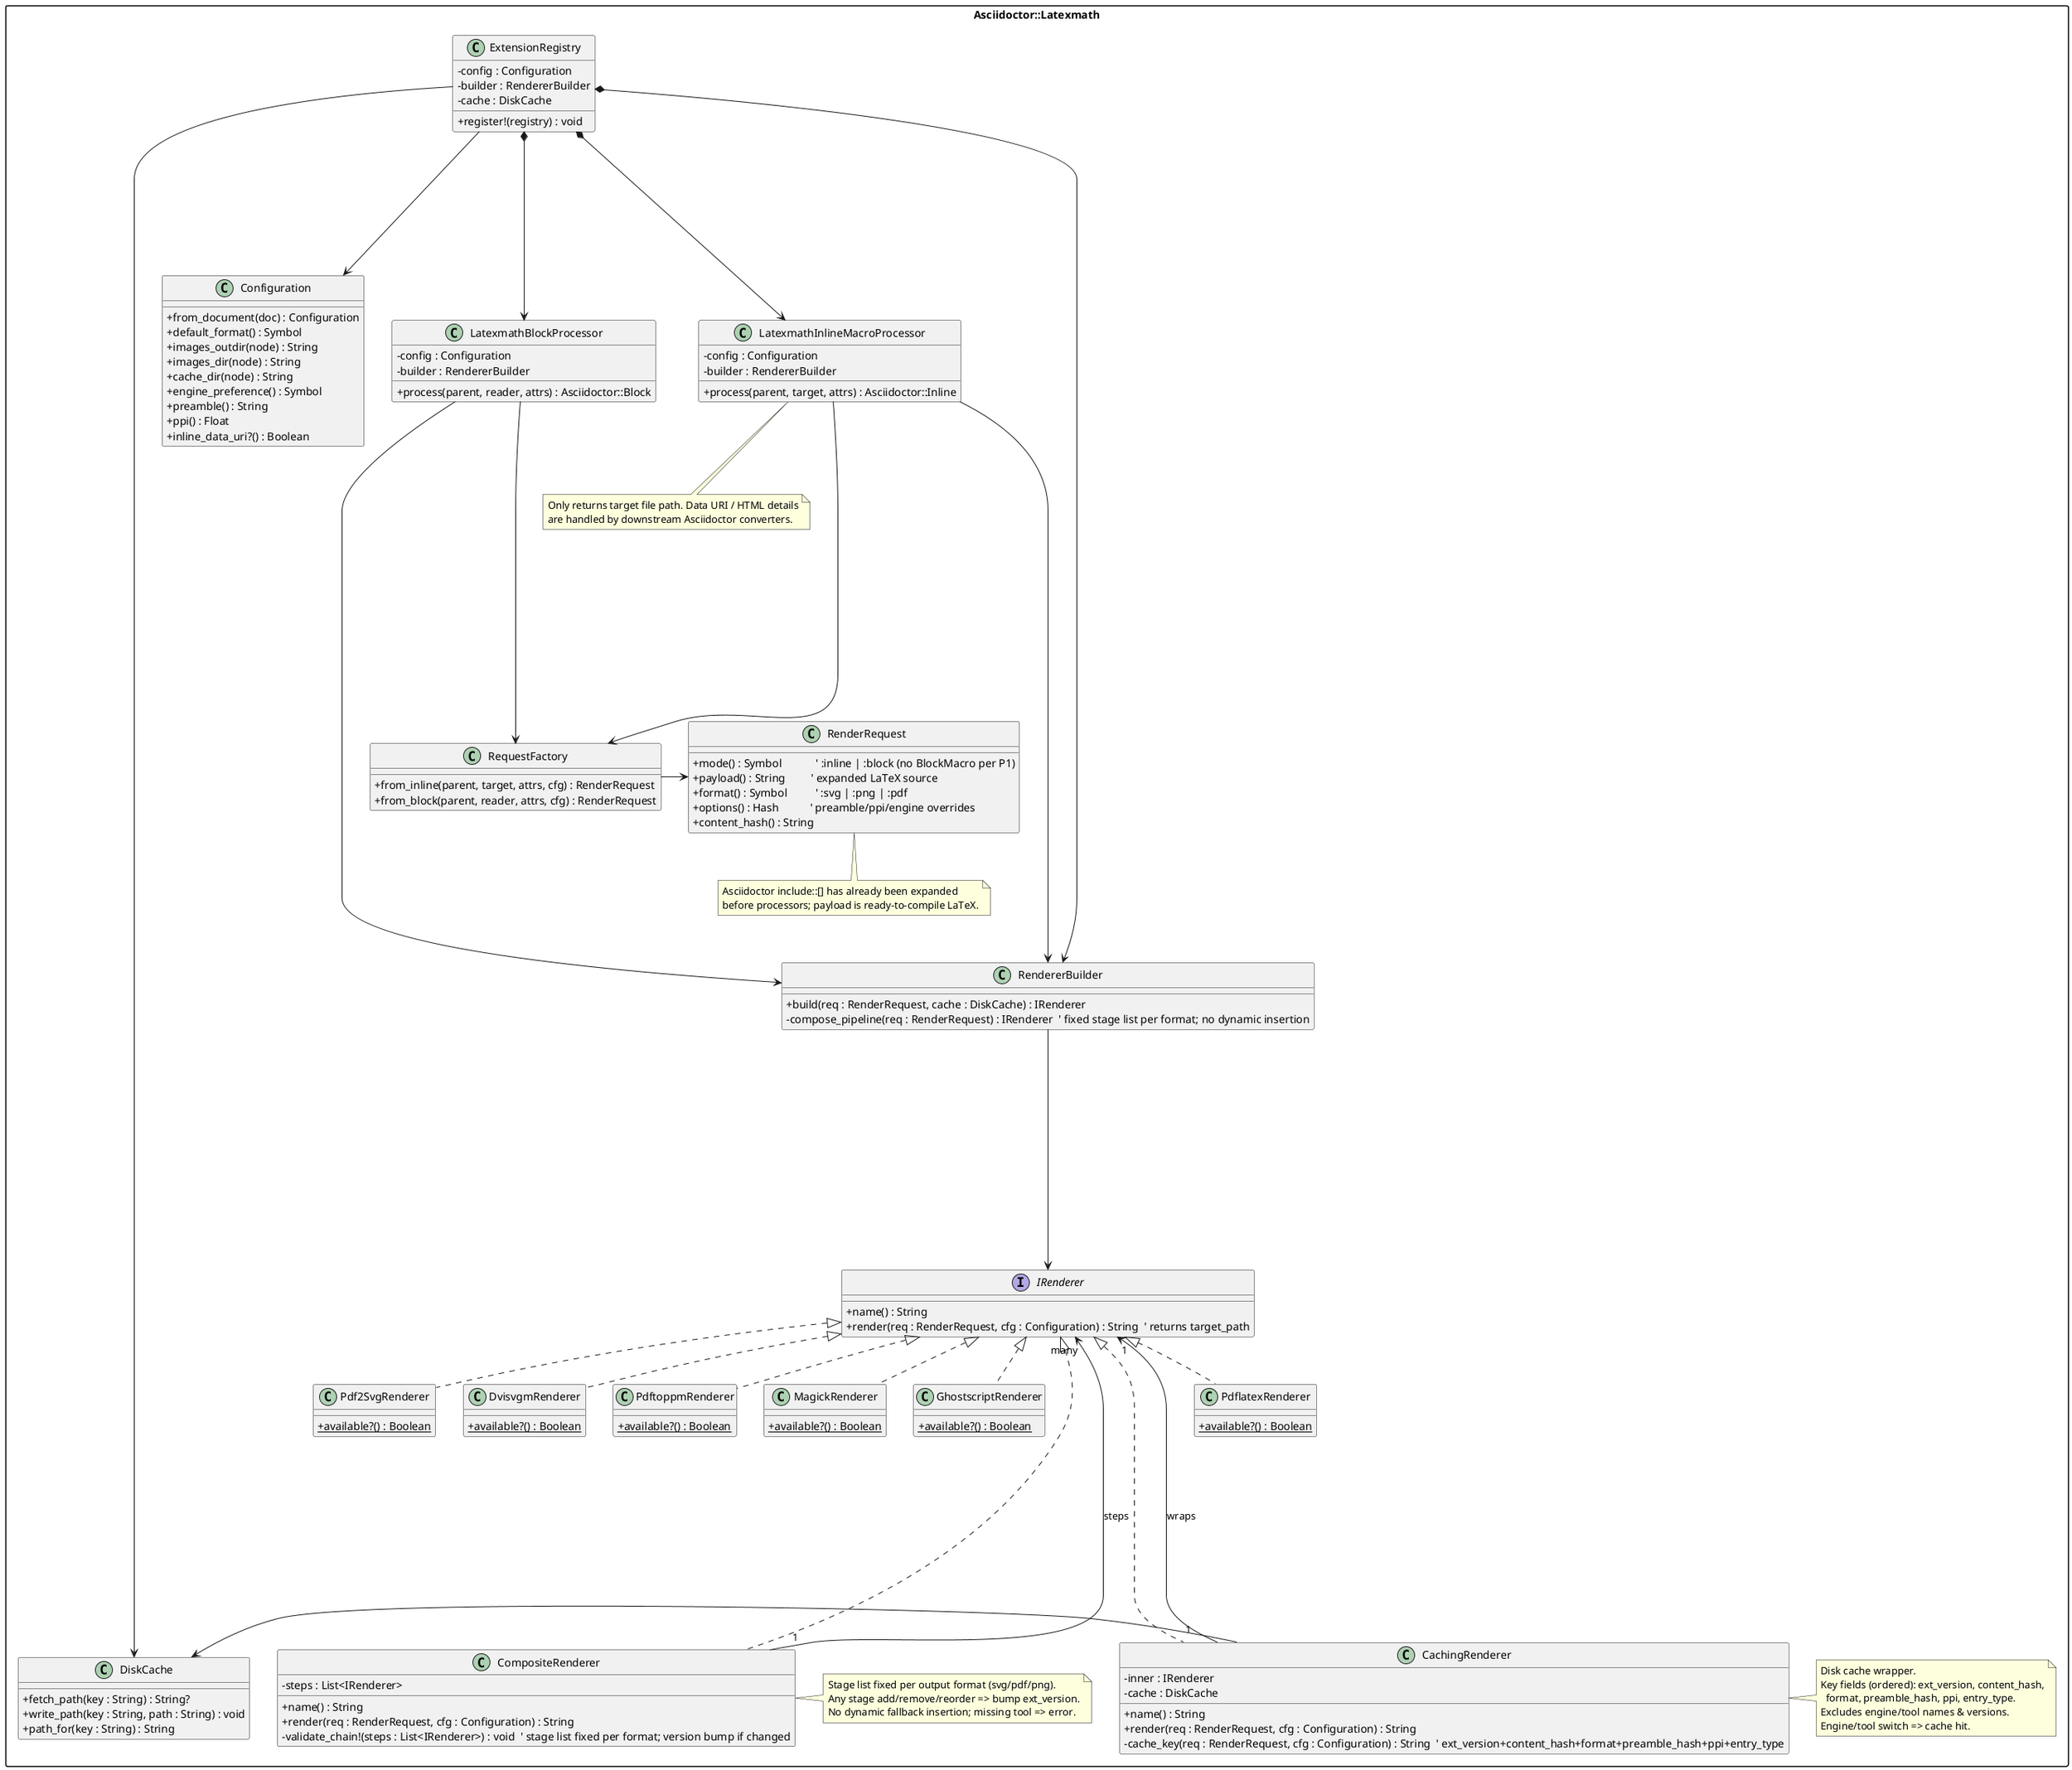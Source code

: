 @startuml asciidoctor-latexmath Class Diagram (Top→Down Layout v2)
skinparam packageStyle rectangle
skinparam classAttributeIconSize 0
top to bottom direction

package "Asciidoctor::Latexmath" {

  ' ====== Layer 0: Entry ======
  class ExtensionRegistry {
    +register!(registry) : void
    -config : Configuration
    -builder : RendererBuilder
    -cache : DiskCache
  }

  ' ====== Layer 1: Wiring & Config ======
  class Configuration {
    +from_document(doc) : Configuration
    +default_format() : Symbol
    +images_outdir(node) : String
    +images_dir(node) : String
    +cache_dir(node) : String
    +engine_preference() : Symbol
    +preamble() : String
    +ppi() : Float
    +inline_data_uri?() : Boolean
  }

  class RendererBuilder {
    +build(req : RenderRequest, cache : DiskCache) : IRenderer
    -compose_pipeline(req : RenderRequest) : IRenderer  ' fixed stage list per format; no dynamic insertion
  }

  class DiskCache {
    +fetch_path(key : String) : String?
    +write_path(key : String, path : String) : void
    +path_for(key : String) : String
  }

  ' ====== Layer 2: Processors ======
  class LatexmathInlineMacroProcessor {
    +process(parent, target, attrs) : Asciidoctor::Inline
    -config : Configuration
    -builder : RendererBuilder
  }

  class LatexmathBlockProcessor {
    +process(parent, reader, attrs) : Asciidoctor::Block
    -config : Configuration
    -builder : RendererBuilder
  }

  ' ====== Layer 3: Request ======
  class RequestFactory {
    +from_inline(parent, target, attrs, cfg) : RenderRequest
    +from_block(parent, reader, attrs, cfg) : RenderRequest
  }

  class RenderRequest {
    +mode() : Symbol            ' :inline | :block (no BlockMacro per P1)
    +payload() : String         ' expanded LaTeX source
    +format() : Symbol          ' :svg | :png | :pdf
    +options() : Hash           ' preamble/ppi/engine overrides
    +content_hash() : String
  }

  ' ====== Layer 4: Renderer Abstractions ======
  interface IRenderer {
    +name() : String
    +render(req : RenderRequest, cfg : Configuration) : String  ' returns target_path
  }

  class CompositeRenderer {
    +name() : String
    +render(req : RenderRequest, cfg : Configuration) : String
    -steps : List<IRenderer>
    -validate_chain!(steps : List<IRenderer>) : void  ' stage list fixed per format; version bump if changed
  }

  class CachingRenderer {
    +name() : String
    +render(req : RenderRequest, cfg : Configuration) : String
    -inner : IRenderer
    -cache : DiskCache
    -cache_key(req : RenderRequest, cfg : Configuration) : String  ' ext_version+content_hash+format+preamble_hash+ppi+entry_type
  }

  ' ====== Layer 5: Concrete Renderers ======
  class PdflatexRenderer {
    {static} +available?() : Boolean
  }

  class Pdf2SvgRenderer {
    {static} +available?() : Boolean
  }

  class DvisvgmRenderer {
    {static} +available?() : Boolean
  }

  class PdftoppmRenderer {
    {static} +available?() : Boolean
  }

  class MagickRenderer {
    {static} +available?() : Boolean
  }

  class GhostscriptRenderer {
    {static} +available?() : Boolean
  }

  ' ====== Hierarchy & Directional Layout ======

  ' Composition/ownership from top to lower layers
  ExtensionRegistry *----> RendererBuilder
  ExtensionRegistry *----> LatexmathInlineMacroProcessor
  ExtensionRegistry *----> LatexmathBlockProcessor

  ' Registry knows config & cache
  ExtensionRegistry ----> Configuration
  ExtensionRegistry ----> DiskCache

  ' Processors depend on Builder
  LatexmathInlineMacroProcessor ----down----> RendererBuilder
  LatexmathBlockProcessor ----down----> RendererBuilder

  ' Processors create requests
  LatexmathInlineMacroProcessor ---down---> RequestFactory
  LatexmathBlockProcessor ---down---> RequestFactory

  RequestFactory ---right---> RenderRequest

  ' Builder produces a Renderer
  RendererBuilder ---down---> IRenderer

  ' Implementation relationships (interface above, classes below)
  IRenderer <|.. CompositeRenderer
  IRenderer <|.. CachingRenderer
  IRenderer <|.. PdflatexRenderer
  IRenderer <|.. Pdf2SvgRenderer
  IRenderer <|.. DvisvgmRenderer
  IRenderer <|.. PdftoppmRenderer
  IRenderer <|.. MagickRenderer
  IRenderer <|.. GhostscriptRenderer

  ' Renderer compositions/wrapping
  CompositeRenderer "1" ---up---> "many" IRenderer : steps
  CachingRenderer "1" ---up---> "1" IRenderer : wraps
  CachingRenderer ---right---> DiskCache

  ' ====== Notes ======
  note right of CompositeRenderer
    Stage list fixed per output format (svg/pdf/png).
    Any stage add/remove/reorder => bump ext_version.
    No dynamic fallback insertion; missing tool => error.
  end note

  note right of CachingRenderer
    Disk cache wrapper.
    Key fields (ordered): ext_version, content_hash,
      format, preamble_hash, ppi, entry_type.
    Excludes engine/tool names & versions.
    Engine/tool switch => cache hit.
  end note

  note bottom of RenderRequest
    Asciidoctor include::[] has already been expanded
    before processors; payload is ready-to-compile LaTeX.
  end note

  note bottom of LatexmathInlineMacroProcessor
    Only returns target file path. Data URI / HTML details
    are handled by downstream Asciidoctor converters.
  end note
}
@enduml
